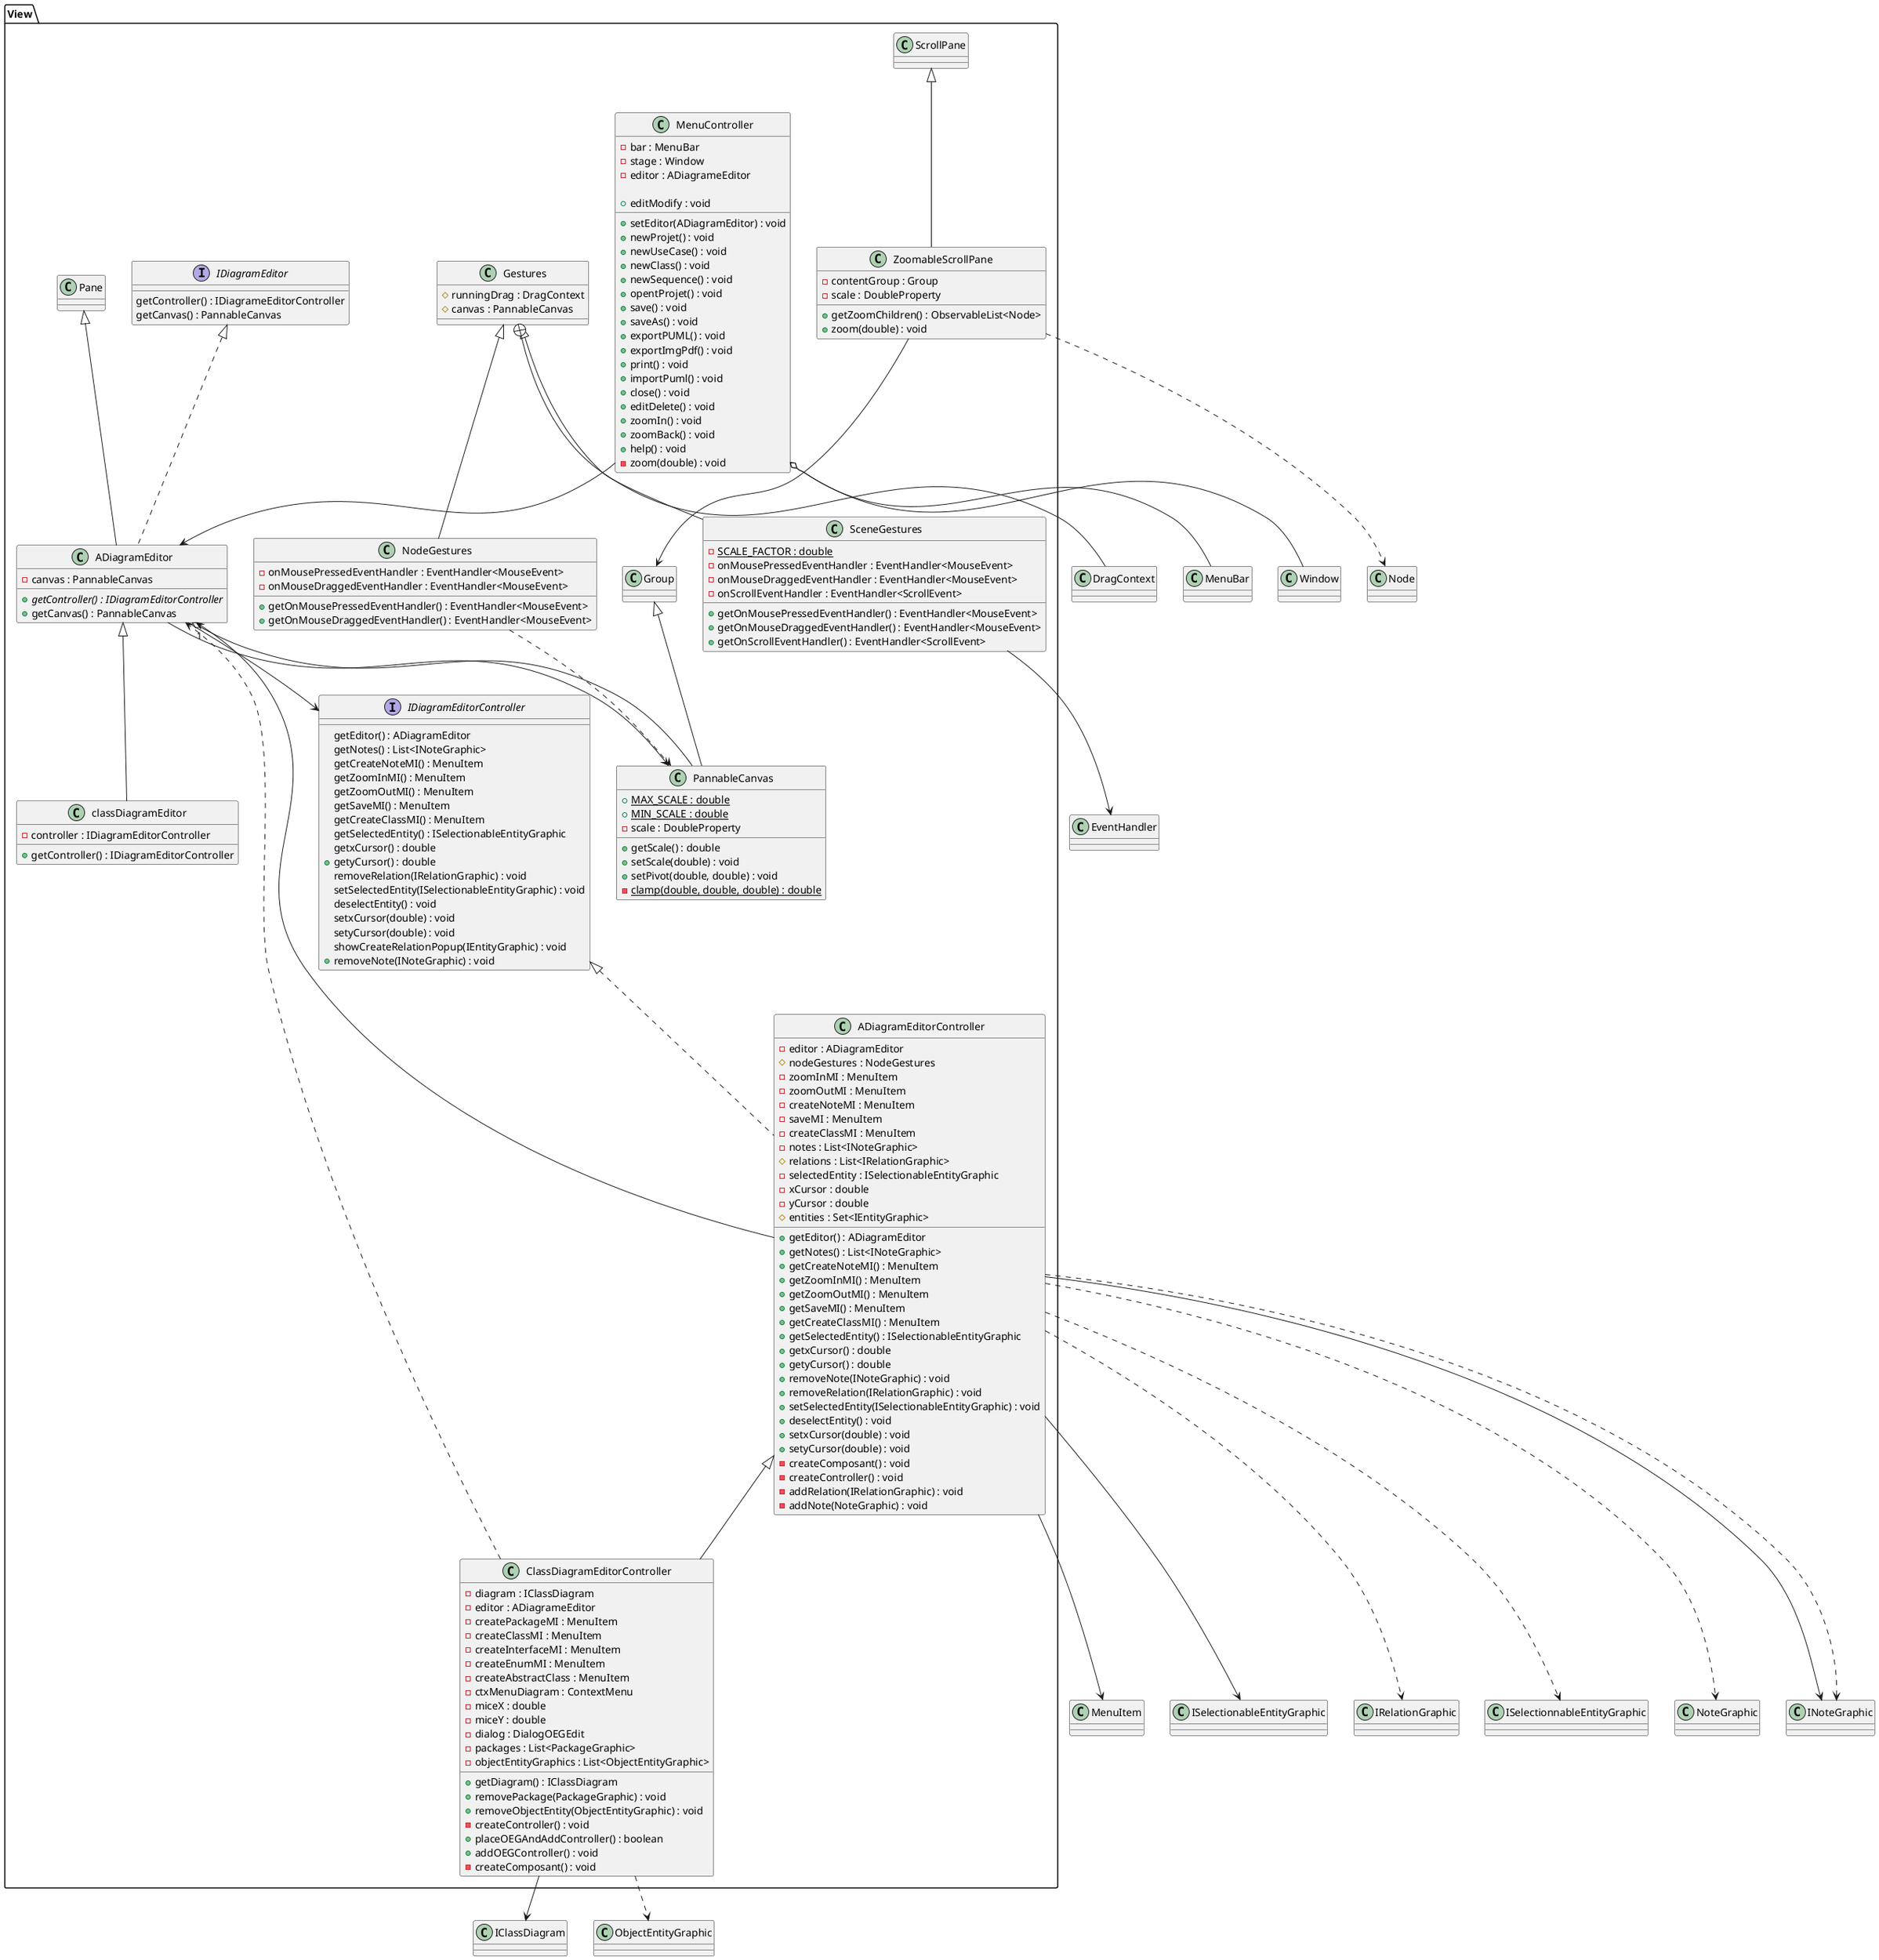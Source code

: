 @startuml
package View {
class ADiagramEditor extends Pane implements IDiagramEditor {
        - canvas : PannableCanvas

        + {abstract} getController() : IDiagramEditorController
        + getCanvas() : PannableCanvas
    }
    class ADiagramEditorController implements IDiagramEditorController {
        - editor : ADiagramEditor
        # nodeGestures : NodeGestures
        - zoomInMI : MenuItem 
        - zoomOutMI : MenuItem
        - createNoteMI : MenuItem
        - saveMI : MenuItem
        - createClassMI : MenuItem
        - notes : List<INoteGraphic>
        # relations : List<IRelationGraphic>
        - selectedEntity : ISelectionableEntityGraphic
        - xCursor : double
        - yCursor : double
        # entities : Set<IEntityGraphic>
        
        + getEditor() : ADiagramEditor
        + getNotes() : List<INoteGraphic>
        + getCreateNoteMI() : MenuItem
        + getZoomInMI() : MenuItem
        + getZoomOutMI() : MenuItem
        + getSaveMI() : MenuItem
        + getCreateClassMI() : MenuItem
        + getSelectedEntity() : ISelectionableEntityGraphic
        + getxCursor() : double
        + getyCursor() : double
        + removeNote(INoteGraphic) : void
        + removeRelation(IRelationGraphic) : void
        + setSelectedEntity(ISelectionableEntityGraphic) : void
        + deselectEntity() : void
        + setxCursor(double) : void
        + setyCursor(double) : void
        - createComposant() : void
        - createController() : void
        - addRelation(IRelationGraphic) : void
        - addNote(NoteGraphic) : void
    }
    class classDiagramEditor extends ADiagramEditor {
        - controller : IDiagramEditorController
        
        + getController() : IDiagramEditorController
    }
    class ClassDiagramEditorController extends ADiagramEditorController {
        - diagram : IClassDiagram
        - editor : ADiagrameEditor
        - createPackageMI : MenuItem
        - createClassMI : MenuItem
        - createInterfaceMI : MenuItem
        - createEnumMI : MenuItem
        - createAbstractClass : MenuItem
        - ctxMenuDiagram : ContextMenu 
        - miceX : double
        - miceY : double
        - dialog : DialogOEGEdit
        - packages : List<PackageGraphic>
        - objectEntityGraphics : List<ObjectEntityGraphic>
        
        + getDiagram() : IClassDiagram
        + removePackage(PackageGraphic) : void
        + removeObjectEntity(ObjectEntityGraphic) : void
        - createController() : void
        + placeOEGAndAddController() : boolean
        + addOEGController() : void
        - createComposant() : void
        
    }



    class Gestures {
        # runningDrag : DragContext
        # canvas : PannableCanvas
      
    }



    interface IDiagramEditor {
        getController() : IDiagrameEditorController
        getCanvas() : PannableCanvas
    }
    interface IDiagramEditorController {
        getEditor() : ADiagramEditor
        getNotes() : List<INoteGraphic>
        getCreateNoteMI() : MenuItem
        getZoomInMI() : MenuItem
        getZoomOutMI() : MenuItem
        getSaveMI() : MenuItem
        getCreateClassMI() : MenuItem
        getSelectedEntity() : ISelectionableEntityGraphic
        getxCursor() : double
        + getyCursor() : double
        removeRelation(IRelationGraphic) : void
        setSelectedEntity(ISelectionableEntityGraphic) : void
        deselectEntity() : void
        setxCursor(double) : void
        setyCursor(double) : void
        showCreateRelationPopup(IEntityGraphic) : void
        + removeNote(INoteGraphic) : void
    }
    class MenuController {
        - bar : MenuBar
        - stage : Window
        - editor : ADiagrameEditor
        
        + setEditor(ADiagramEditor) : void
        + newProjet() : void
        + newUseCase() : void
        + newClass() : void
        + newSequence() : void
        + opentProjet() : void
        + save() : void
        + saveAs() : void
        + exportPUML() : void
        + exportImgPdf() : void
        + print() : void
        + importPuml() : void
        + close() : void
        + editModify : void
        + editDelete() : void
        + zoomIn() : void
        + zoomBack() : void
        + help() : void
        - zoom(double) : void
    }
    class NodeGestures extends Gestures {
        - onMousePressedEventHandler : EventHandler<MouseEvent>
        - onMouseDraggedEventHandler : EventHandler<MouseEvent>
        
        + getOnMousePressedEventHandler() : EventHandler<MouseEvent>
        + getOnMouseDraggedEventHandler() : EventHandler<MouseEvent>
    }
    class PannableCanvas extends Group {
        + {static} MAX_SCALE : double
        + {static} MIN_SCALE : double
        - scale : DoubleProperty
        
        + getScale() : double
        + setScale(double) : void
        + setPivot(double, double) : void
        - {static} clamp(double, double, double) : double
    }
    class SceneGestures extends Gestures {
        - {static} SCALE_FACTOR : double
        - onMousePressedEventHandler : EventHandler<MouseEvent>
        - onMouseDraggedEventHandler : EventHandler<MouseEvent>
        - onScrollEventHandler : EventHandler<ScrollEvent>
        
        + getOnMousePressedEventHandler() : EventHandler<MouseEvent>
        + getOnMouseDraggedEventHandler() : EventHandler<MouseEvent>
        + getOnScrollEventHandler() : EventHandler<ScrollEvent>
        
    }
    class ZoomableScrollPane extends ScrollPane {
        - contentGroup : Group
        - scale : DoubleProperty
        
        + getZoomChildren() : ObservableList<Node>
        + zoom(double) : void
    }
}



SceneGestures --> EventHandler
Gestures +-- DragContext
NodeGestures ..> PannableCanvas
ZoomableScrollPane --> Group
ZoomableScrollPane ..> Node
MenuController o-- MenuBar
MenuController o-- Window
MenuController --> ADiagramEditor
PannableCanvas --o "1" ADiagramEditor
ADiagramEditor --> IDiagramEditorController
ADiagramEditor --> PannableCanvas
ADiagramEditorController --> ADiagramEditor
ADiagramEditorController --> INoteGraphic
ADiagramEditorController --> MenuItem
ADiagramEditorController --> ISelectionableEntityGraphic
ADiagramEditorController ..> INoteGraphic
ADiagramEditorController ..> IRelationGraphic
ADiagramEditorController ..> ISelectionnableEntityGraphic
ADiagramEditorController ..> NoteGraphic
ClassDiagramEditorController --> IClassDiagram
ClassDiagramEditorController ..> ADiagramEditor
ClassDiagramEditorController ..> ObjectEntityGraphic
@enduml
